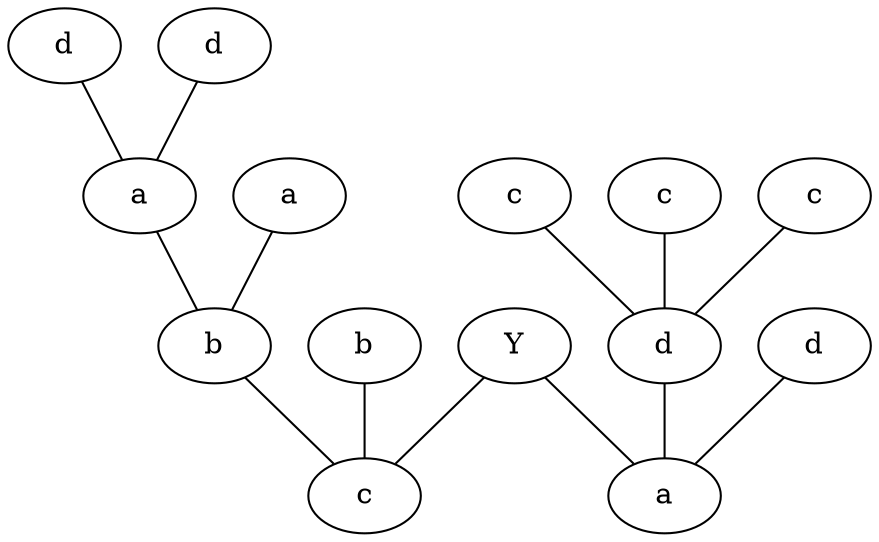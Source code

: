 graph Barry4P2P2P3P1 {
	2 [label=d]
	3 [label=a]
	4 [label=c]
	5 [label=d]
	1 [label=c]
	6 [label=a]
	0 [label=c]
	8 [label=b]
	9 [label=d]
	10 [label=b]
	11 [label=d]
	2 -- 6
	5 -- 6
	1 -- 9
	6 -- 8
	3 -- 8
	4 -- 9
	0 -- 9
	7 [label=Y]
	12 [label=c]
	13 [label=a]
	7 -- 12
	7 -- 13
	10 -- 12
	11 -- 13
	8 -- 12
	9 -- 13
}
